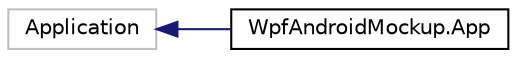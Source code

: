 digraph "Graficzna hierarchia klas"
{
 // INTERACTIVE_SVG=YES
  edge [fontname="Helvetica",fontsize="10",labelfontname="Helvetica",labelfontsize="10"];
  node [fontname="Helvetica",fontsize="10",shape=record];
  rankdir="LR";
  Node46 [label="Application",height=0.2,width=0.4,color="grey75", fillcolor="white", style="filled"];
  Node46 -> Node0 [dir="back",color="midnightblue",fontsize="10",style="solid",fontname="Helvetica"];
  Node0 [label="WpfAndroidMockup.App",height=0.2,width=0.4,color="black", fillcolor="white", style="filled",URL="$class_wpf_android_mockup_1_1_app.html",tooltip="Interaction logic for App.xaml "];
}
